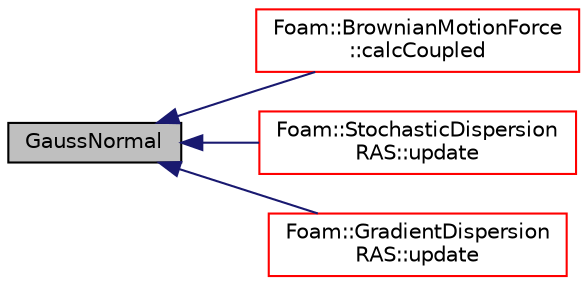digraph "GaussNormal"
{
  bgcolor="transparent";
  edge [fontname="Helvetica",fontsize="10",labelfontname="Helvetica",labelfontsize="10"];
  node [fontname="Helvetica",fontsize="10",shape=record];
  rankdir="LR";
  Node67 [label="GaussNormal",height=0.2,width=0.4,color="black", fillcolor="grey75", style="filled", fontcolor="black"];
  Node67 -> Node68 [dir="back",color="midnightblue",fontsize="10",style="solid",fontname="Helvetica"];
  Node68 [label="Foam::BrownianMotionForce\l::calcCoupled",height=0.2,width=0.4,color="red",URL="$a25737.html#afaf626ee39da50a44d12588b5cb987d9",tooltip="Calculate the coupled force. "];
  Node67 -> Node71 [dir="back",color="midnightblue",fontsize="10",style="solid",fontname="Helvetica"];
  Node71 [label="Foam::StochasticDispersion\lRAS::update",height=0.2,width=0.4,color="red",URL="$a25733.html#afb99589150c1ee258da64f8f0c1f37f8",tooltip="Update (disperse particles) "];
  Node67 -> Node74 [dir="back",color="midnightblue",fontsize="10",style="solid",fontname="Helvetica"];
  Node74 [label="Foam::GradientDispersion\lRAS::update",height=0.2,width=0.4,color="red",URL="$a25729.html#afb99589150c1ee258da64f8f0c1f37f8",tooltip="Update (disperse particles) "];
}
